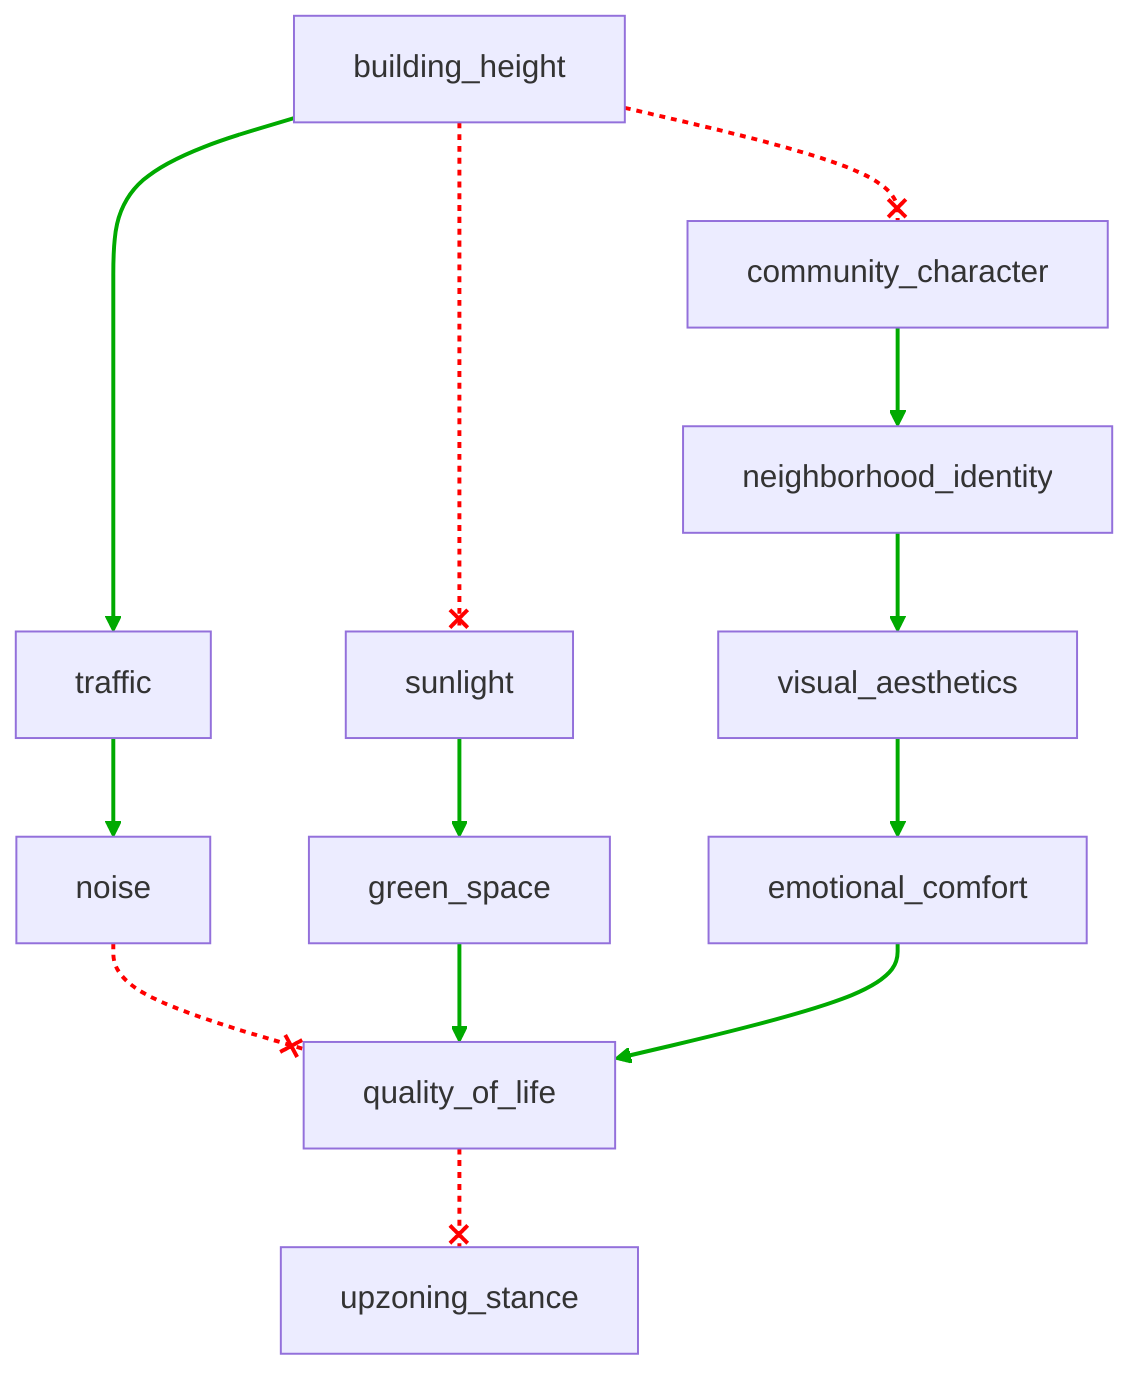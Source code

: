 flowchart TD
n1[building_height]
n2[traffic]
n3[sunlight]
n4[community_character]
n5[noise]
n6[green_space]
n7[neighborhood_identity]
n8[visual_aesthetics]
n9[emotional_comfort]
n10[quality_of_life]
n11[upzoning_stance]
n1 --> n2
n1 --x n3
n1 --x n4
n2 --> n5
n3 --> n6
n4 --> n7
n5 --x n10
n6 --> n10
n7 --> n8
n8 --> n9
n9 --> n10
n10 --x n11
linkStyle 0 stroke:#00AA00,stroke-width:2px
linkStyle 1 stroke:#FF0000,stroke-dasharray:3,stroke-width:2px
linkStyle 2 stroke:#FF0000,stroke-dasharray:3,stroke-width:2px
linkStyle 3 stroke:#00AA00,stroke-width:2px
linkStyle 4 stroke:#00AA00,stroke-width:2px
linkStyle 5 stroke:#00AA00,stroke-width:2px
linkStyle 6 stroke:#FF0000,stroke-dasharray:3,stroke-width:2px
linkStyle 7 stroke:#00AA00,stroke-width:2px
linkStyle 8 stroke:#00AA00,stroke-width:2px
linkStyle 9 stroke:#00AA00,stroke-width:2px
linkStyle 10 stroke:#00AA00,stroke-width:2px
linkStyle 11 stroke:#FF0000,stroke-dasharray:3,stroke-width:2px
